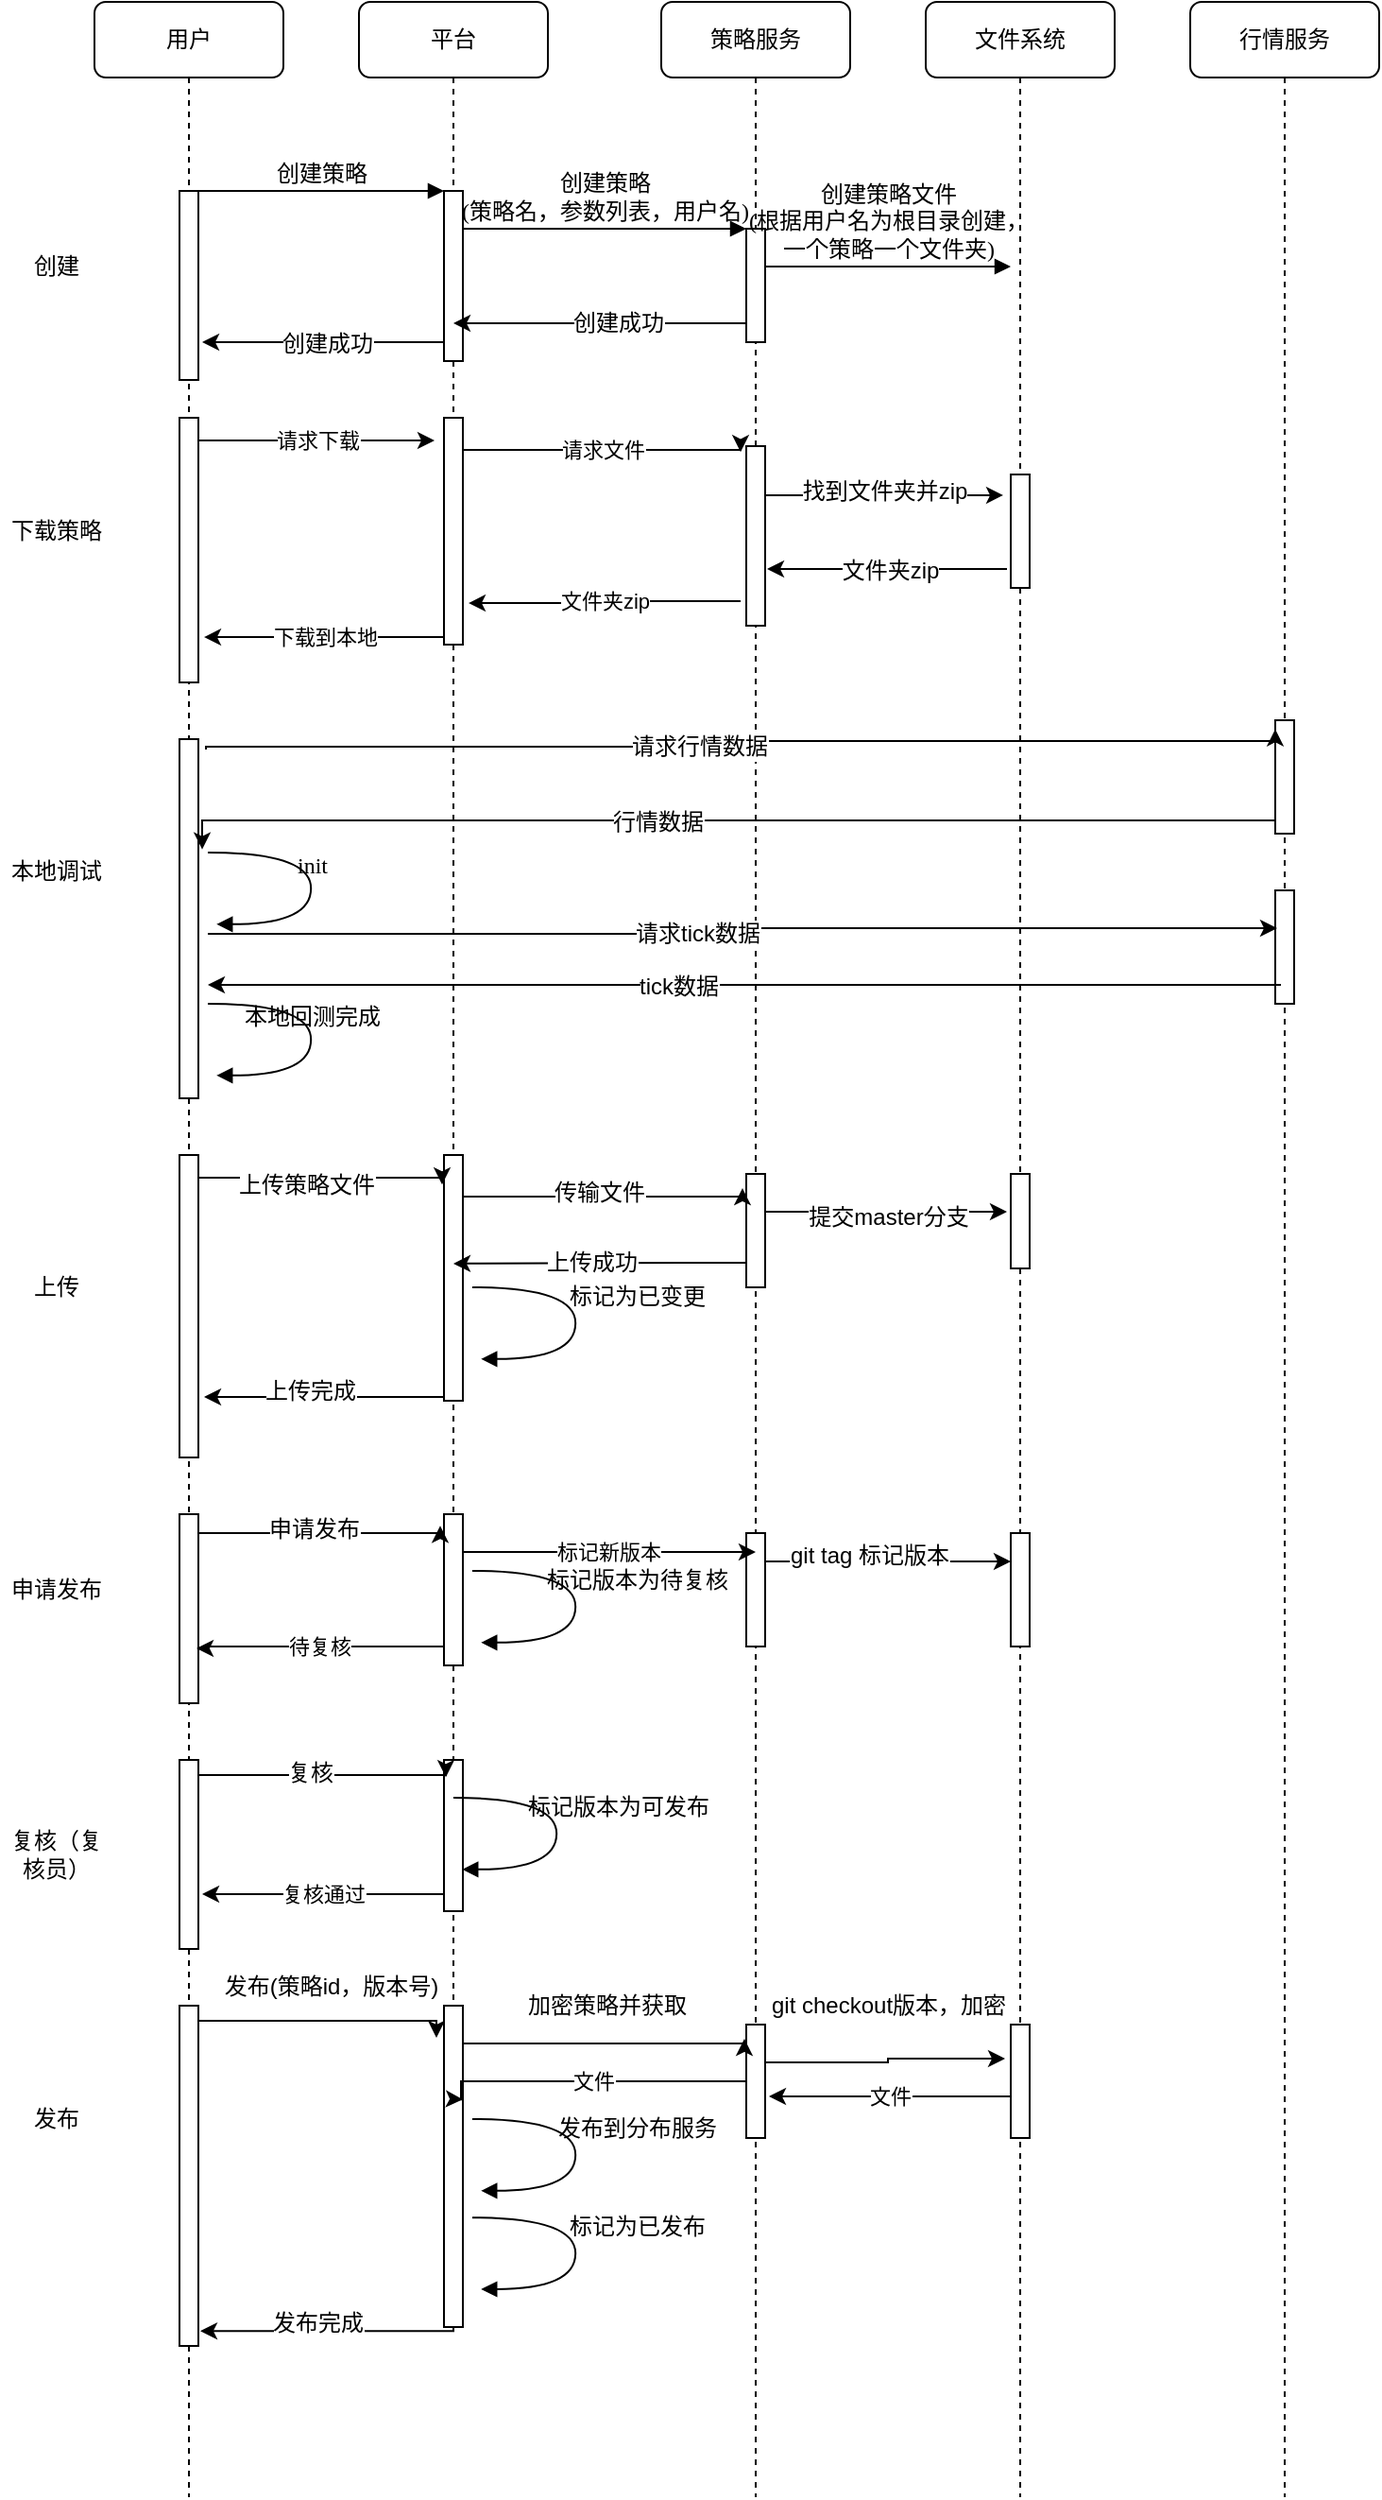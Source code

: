 <mxfile version="12.7.2" type="github">
  <diagram name="Page-1" id="13e1069c-82ec-6db2-03f1-153e76fe0fe0">
    <mxGraphModel dx="1295" dy="753" grid="1" gridSize="10" guides="1" tooltips="1" connect="1" arrows="1" fold="1" page="1" pageScale="1" pageWidth="1100" pageHeight="850" background="#ffffff" math="0" shadow="0">
      <root>
        <mxCell id="0" />
        <mxCell id="1" parent="0" />
        <mxCell id="7baba1c4bc27f4b0-2" value="平台" style="shape=umlLifeline;perimeter=lifelinePerimeter;whiteSpace=wrap;html=1;container=1;collapsible=0;recursiveResize=0;outlineConnect=0;rounded=1;shadow=0;comic=0;labelBackgroundColor=none;strokeWidth=1;fontFamily=Verdana;fontSize=12;align=center;" parent="1" vertex="1">
          <mxGeometry x="240" y="80" width="100" height="1230" as="geometry" />
        </mxCell>
        <mxCell id="7baba1c4bc27f4b0-10" value="" style="html=1;points=[];perimeter=orthogonalPerimeter;rounded=0;shadow=0;comic=0;labelBackgroundColor=none;strokeWidth=1;fontFamily=Verdana;fontSize=12;align=center;" parent="7baba1c4bc27f4b0-2" vertex="1">
          <mxGeometry x="45" y="100" width="10" height="90" as="geometry" />
        </mxCell>
        <mxCell id="Y-yH2sZbLb9cI7O1GI6r-6" value="" style="html=1;points=[];perimeter=orthogonalPerimeter;rounded=0;shadow=0;comic=0;labelBackgroundColor=none;strokeWidth=1;fontFamily=Verdana;fontSize=12;align=center;" vertex="1" parent="7baba1c4bc27f4b0-2">
          <mxGeometry x="45" y="220" width="10" height="120" as="geometry" />
        </mxCell>
        <mxCell id="Y-yH2sZbLb9cI7O1GI6r-46" value="" style="html=1;points=[];perimeter=orthogonalPerimeter;rounded=0;shadow=0;comic=0;labelBackgroundColor=none;strokeWidth=1;fontFamily=Verdana;fontSize=12;align=center;" vertex="1" parent="7baba1c4bc27f4b0-2">
          <mxGeometry x="45" y="610" width="10" height="130" as="geometry" />
        </mxCell>
        <mxCell id="Y-yH2sZbLb9cI7O1GI6r-64" value="" style="html=1;points=[];perimeter=orthogonalPerimeter;rounded=0;shadow=0;comic=0;labelBackgroundColor=none;strokeWidth=1;fontFamily=Verdana;fontSize=12;align=center;" vertex="1" parent="7baba1c4bc27f4b0-2">
          <mxGeometry x="45" y="800" width="10" height="80" as="geometry" />
        </mxCell>
        <mxCell id="Y-yH2sZbLb9cI7O1GI6r-73" value="" style="html=1;points=[];perimeter=orthogonalPerimeter;rounded=0;shadow=0;comic=0;labelBackgroundColor=none;strokeWidth=1;fontFamily=Verdana;fontSize=12;align=center;" vertex="1" parent="7baba1c4bc27f4b0-2">
          <mxGeometry x="45" y="930" width="10" height="80" as="geometry" />
        </mxCell>
        <mxCell id="Y-yH2sZbLb9cI7O1GI6r-85" value="" style="html=1;points=[];perimeter=orthogonalPerimeter;rounded=0;shadow=0;comic=0;labelBackgroundColor=none;strokeWidth=1;fontFamily=Verdana;fontSize=12;align=center;" vertex="1" parent="7baba1c4bc27f4b0-2">
          <mxGeometry x="45" y="1060" width="10" height="170" as="geometry" />
        </mxCell>
        <mxCell id="7baba1c4bc27f4b0-3" value="策略服务" style="shape=umlLifeline;perimeter=lifelinePerimeter;whiteSpace=wrap;html=1;container=1;collapsible=0;recursiveResize=0;outlineConnect=0;rounded=1;shadow=0;comic=0;labelBackgroundColor=none;strokeWidth=1;fontFamily=Verdana;fontSize=12;align=center;" parent="1" vertex="1">
          <mxGeometry x="400" y="80" width="100" height="1320" as="geometry" />
        </mxCell>
        <mxCell id="7baba1c4bc27f4b0-13" value="" style="html=1;points=[];perimeter=orthogonalPerimeter;rounded=0;shadow=0;comic=0;labelBackgroundColor=none;strokeWidth=1;fontFamily=Verdana;fontSize=12;align=center;" parent="7baba1c4bc27f4b0-3" vertex="1">
          <mxGeometry x="45" y="120" width="10" height="60" as="geometry" />
        </mxCell>
        <mxCell id="Y-yH2sZbLb9cI7O1GI6r-8" value="" style="html=1;points=[];perimeter=orthogonalPerimeter;rounded=0;shadow=0;comic=0;labelBackgroundColor=none;strokeWidth=1;fontFamily=Verdana;fontSize=12;align=center;" vertex="1" parent="7baba1c4bc27f4b0-3">
          <mxGeometry x="45" y="235" width="10" height="95" as="geometry" />
        </mxCell>
        <mxCell id="Y-yH2sZbLb9cI7O1GI6r-49" value="" style="html=1;points=[];perimeter=orthogonalPerimeter;rounded=0;shadow=0;comic=0;labelBackgroundColor=none;strokeWidth=1;fontFamily=Verdana;fontSize=12;align=center;" vertex="1" parent="7baba1c4bc27f4b0-3">
          <mxGeometry x="45" y="620" width="10" height="60" as="geometry" />
        </mxCell>
        <mxCell id="Y-yH2sZbLb9cI7O1GI6r-79" value="" style="html=1;points=[];perimeter=orthogonalPerimeter;rounded=0;shadow=0;comic=0;labelBackgroundColor=none;strokeWidth=1;fontFamily=Verdana;fontSize=12;align=center;" vertex="1" parent="7baba1c4bc27f4b0-3">
          <mxGeometry x="45" y="810" width="10" height="60" as="geometry" />
        </mxCell>
        <mxCell id="Y-yH2sZbLb9cI7O1GI6r-92" value="" style="html=1;points=[];perimeter=orthogonalPerimeter;rounded=0;shadow=0;comic=0;labelBackgroundColor=none;strokeWidth=1;fontFamily=Verdana;fontSize=12;align=center;" vertex="1" parent="7baba1c4bc27f4b0-3">
          <mxGeometry x="45" y="1070" width="10" height="60" as="geometry" />
        </mxCell>
        <mxCell id="7baba1c4bc27f4b0-4" value="文件系统" style="shape=umlLifeline;perimeter=lifelinePerimeter;whiteSpace=wrap;html=1;container=1;collapsible=0;recursiveResize=0;outlineConnect=0;rounded=1;shadow=0;comic=0;labelBackgroundColor=none;strokeWidth=1;fontFamily=Verdana;fontSize=12;align=center;" parent="1" vertex="1">
          <mxGeometry x="540" y="80" width="100" height="1320" as="geometry" />
        </mxCell>
        <mxCell id="Y-yH2sZbLb9cI7O1GI6r-12" value="" style="html=1;points=[];perimeter=orthogonalPerimeter;rounded=0;shadow=0;comic=0;labelBackgroundColor=none;strokeWidth=1;fontFamily=Verdana;fontSize=12;align=center;" vertex="1" parent="7baba1c4bc27f4b0-4">
          <mxGeometry x="45" y="250" width="10" height="60" as="geometry" />
        </mxCell>
        <mxCell id="Y-yH2sZbLb9cI7O1GI6r-54" value="" style="html=1;points=[];perimeter=orthogonalPerimeter;rounded=0;shadow=0;comic=0;labelBackgroundColor=none;strokeWidth=1;fontFamily=Verdana;fontSize=12;align=center;" vertex="1" parent="7baba1c4bc27f4b0-4">
          <mxGeometry x="45" y="620" width="10" height="50" as="geometry" />
        </mxCell>
        <mxCell id="Y-yH2sZbLb9cI7O1GI6r-81" value="" style="html=1;points=[];perimeter=orthogonalPerimeter;rounded=0;shadow=0;comic=0;labelBackgroundColor=none;strokeWidth=1;fontFamily=Verdana;fontSize=12;align=center;" vertex="1" parent="7baba1c4bc27f4b0-4">
          <mxGeometry x="45" y="810" width="10" height="60" as="geometry" />
        </mxCell>
        <mxCell id="Y-yH2sZbLb9cI7O1GI6r-97" value="" style="html=1;points=[];perimeter=orthogonalPerimeter;rounded=0;shadow=0;comic=0;labelBackgroundColor=none;strokeWidth=1;fontFamily=Verdana;fontSize=12;align=center;" vertex="1" parent="7baba1c4bc27f4b0-4">
          <mxGeometry x="45" y="1070" width="10" height="60" as="geometry" />
        </mxCell>
        <mxCell id="7baba1c4bc27f4b0-8" value="用户" style="shape=umlLifeline;perimeter=lifelinePerimeter;whiteSpace=wrap;html=1;container=1;collapsible=0;recursiveResize=0;outlineConnect=0;rounded=1;shadow=0;comic=0;labelBackgroundColor=none;strokeWidth=1;fontFamily=Verdana;fontSize=12;align=center;" parent="1" vertex="1">
          <mxGeometry x="100" y="80" width="100" height="1320" as="geometry" />
        </mxCell>
        <mxCell id="7baba1c4bc27f4b0-9" value="" style="html=1;points=[];perimeter=orthogonalPerimeter;rounded=0;shadow=0;comic=0;labelBackgroundColor=none;strokeWidth=1;fontFamily=Verdana;fontSize=12;align=center;" parent="7baba1c4bc27f4b0-8" vertex="1">
          <mxGeometry x="45" y="100" width="10" height="100" as="geometry" />
        </mxCell>
        <mxCell id="Y-yH2sZbLb9cI7O1GI6r-20" value="" style="html=1;points=[];perimeter=orthogonalPerimeter;rounded=0;shadow=0;comic=0;labelBackgroundColor=none;strokeWidth=1;fontFamily=Verdana;fontSize=12;align=center;" vertex="1" parent="7baba1c4bc27f4b0-8">
          <mxGeometry x="45" y="220" width="10" height="140" as="geometry" />
        </mxCell>
        <mxCell id="Y-yH2sZbLb9cI7O1GI6r-23" value="" style="html=1;points=[];perimeter=orthogonalPerimeter;rounded=0;shadow=0;comic=0;labelBackgroundColor=none;strokeWidth=1;fontFamily=Verdana;fontSize=12;align=center;" vertex="1" parent="7baba1c4bc27f4b0-8">
          <mxGeometry x="45" y="390" width="10" height="190" as="geometry" />
        </mxCell>
        <mxCell id="Y-yH2sZbLb9cI7O1GI6r-45" value="" style="html=1;points=[];perimeter=orthogonalPerimeter;rounded=0;shadow=0;comic=0;labelBackgroundColor=none;strokeWidth=1;fontFamily=Verdana;fontSize=12;align=center;" vertex="1" parent="7baba1c4bc27f4b0-8">
          <mxGeometry x="45" y="610" width="10" height="160" as="geometry" />
        </mxCell>
        <mxCell id="Y-yH2sZbLb9cI7O1GI6r-63" value="" style="html=1;points=[];perimeter=orthogonalPerimeter;rounded=0;shadow=0;comic=0;labelBackgroundColor=none;strokeWidth=1;fontFamily=Verdana;fontSize=12;align=center;" vertex="1" parent="7baba1c4bc27f4b0-8">
          <mxGeometry x="45" y="800" width="10" height="100" as="geometry" />
        </mxCell>
        <mxCell id="Y-yH2sZbLb9cI7O1GI6r-71" value="" style="html=1;points=[];perimeter=orthogonalPerimeter;rounded=0;shadow=0;comic=0;labelBackgroundColor=none;strokeWidth=1;fontFamily=Verdana;fontSize=12;align=center;" vertex="1" parent="7baba1c4bc27f4b0-8">
          <mxGeometry x="45" y="930" width="10" height="100" as="geometry" />
        </mxCell>
        <mxCell id="Y-yH2sZbLb9cI7O1GI6r-84" value="" style="html=1;points=[];perimeter=orthogonalPerimeter;rounded=0;shadow=0;comic=0;labelBackgroundColor=none;strokeWidth=1;fontFamily=Verdana;fontSize=12;align=center;" vertex="1" parent="7baba1c4bc27f4b0-8">
          <mxGeometry x="45" y="1060" width="10" height="180" as="geometry" />
        </mxCell>
        <mxCell id="7baba1c4bc27f4b0-17" value="创建策略文件&lt;br&gt;(根据用户名为根目录创建，&lt;br&gt;一个策略一个文件夹)" style="html=1;verticalAlign=bottom;endArrow=block;labelBackgroundColor=none;fontFamily=Verdana;fontSize=12;edgeStyle=elbowEdgeStyle;elbow=vertical;" parent="1" source="7baba1c4bc27f4b0-13" edge="1">
          <mxGeometry relative="1" as="geometry">
            <mxPoint x="510" y="220" as="sourcePoint" />
            <Array as="points">
              <mxPoint x="460" y="220" />
            </Array>
            <mxPoint x="585" y="220" as="targetPoint" />
          </mxGeometry>
        </mxCell>
        <mxCell id="7baba1c4bc27f4b0-11" value="创建策略" style="html=1;verticalAlign=bottom;endArrow=block;entryX=0;entryY=0;labelBackgroundColor=none;fontFamily=Verdana;fontSize=12;edgeStyle=elbowEdgeStyle;elbow=vertical;" parent="1" source="7baba1c4bc27f4b0-9" target="7baba1c4bc27f4b0-10" edge="1">
          <mxGeometry relative="1" as="geometry">
            <mxPoint x="220" y="190" as="sourcePoint" />
          </mxGeometry>
        </mxCell>
        <mxCell id="7baba1c4bc27f4b0-14" value="创建策略&lt;br&gt;(策略名，参数列表，用户名)" style="html=1;verticalAlign=bottom;endArrow=block;entryX=0;entryY=0;labelBackgroundColor=none;fontFamily=Verdana;fontSize=12;edgeStyle=elbowEdgeStyle;elbow=vertical;" parent="1" source="7baba1c4bc27f4b0-10" target="7baba1c4bc27f4b0-13" edge="1">
          <mxGeometry relative="1" as="geometry">
            <mxPoint x="370" y="200" as="sourcePoint" />
          </mxGeometry>
        </mxCell>
        <mxCell id="Y-yH2sZbLb9cI7O1GI6r-1" style="edgeStyle=orthogonalEdgeStyle;rounded=0;orthogonalLoop=1;jettySize=auto;html=1;" edge="1" parent="1" source="7baba1c4bc27f4b0-13" target="7baba1c4bc27f4b0-2">
          <mxGeometry relative="1" as="geometry">
            <Array as="points">
              <mxPoint x="420" y="250" />
              <mxPoint x="420" y="250" />
            </Array>
          </mxGeometry>
        </mxCell>
        <mxCell id="Y-yH2sZbLb9cI7O1GI6r-2" value="创建成功" style="text;html=1;align=center;verticalAlign=middle;resizable=0;points=[];labelBackgroundColor=#ffffff;" vertex="1" connectable="0" parent="Y-yH2sZbLb9cI7O1GI6r-1">
          <mxGeometry x="-0.113" relative="1" as="geometry">
            <mxPoint as="offset" />
          </mxGeometry>
        </mxCell>
        <mxCell id="Y-yH2sZbLb9cI7O1GI6r-3" style="edgeStyle=orthogonalEdgeStyle;rounded=0;orthogonalLoop=1;jettySize=auto;html=1;entryX=1.2;entryY=0.8;entryDx=0;entryDy=0;entryPerimeter=0;" edge="1" parent="1" source="7baba1c4bc27f4b0-10" target="7baba1c4bc27f4b0-9">
          <mxGeometry relative="1" as="geometry">
            <Array as="points">
              <mxPoint x="190" y="260" />
              <mxPoint x="190" y="260" />
            </Array>
          </mxGeometry>
        </mxCell>
        <mxCell id="Y-yH2sZbLb9cI7O1GI6r-4" value="创建成功" style="text;html=1;align=center;verticalAlign=middle;resizable=0;points=[];labelBackgroundColor=#ffffff;" vertex="1" connectable="0" parent="Y-yH2sZbLb9cI7O1GI6r-3">
          <mxGeometry x="-0.026" y="1" relative="1" as="geometry">
            <mxPoint as="offset" />
          </mxGeometry>
        </mxCell>
        <mxCell id="Y-yH2sZbLb9cI7O1GI6r-9" value="请求文件" style="edgeStyle=orthogonalEdgeStyle;rounded=0;orthogonalLoop=1;jettySize=auto;html=1;entryX=-0.3;entryY=0.033;entryDx=0;entryDy=0;entryPerimeter=0;" edge="1" parent="1" source="Y-yH2sZbLb9cI7O1GI6r-6" target="Y-yH2sZbLb9cI7O1GI6r-8">
          <mxGeometry relative="1" as="geometry">
            <Array as="points">
              <mxPoint x="330" y="317" />
              <mxPoint x="330" y="317" />
            </Array>
          </mxGeometry>
        </mxCell>
        <mxCell id="Y-yH2sZbLb9cI7O1GI6r-13" style="edgeStyle=orthogonalEdgeStyle;rounded=0;orthogonalLoop=1;jettySize=auto;html=1;entryX=-0.4;entryY=0.183;entryDx=0;entryDy=0;entryPerimeter=0;" edge="1" parent="1" source="Y-yH2sZbLb9cI7O1GI6r-8" target="Y-yH2sZbLb9cI7O1GI6r-12">
          <mxGeometry relative="1" as="geometry">
            <Array as="points">
              <mxPoint x="490" y="341" />
              <mxPoint x="490" y="341" />
            </Array>
          </mxGeometry>
        </mxCell>
        <mxCell id="Y-yH2sZbLb9cI7O1GI6r-14" value="找到文件夹并zip" style="text;html=1;align=center;verticalAlign=middle;resizable=0;points=[];labelBackgroundColor=#ffffff;" vertex="1" connectable="0" parent="Y-yH2sZbLb9cI7O1GI6r-13">
          <mxGeometry y="2" relative="1" as="geometry">
            <mxPoint as="offset" />
          </mxGeometry>
        </mxCell>
        <mxCell id="Y-yH2sZbLb9cI7O1GI6r-15" style="edgeStyle=orthogonalEdgeStyle;rounded=0;orthogonalLoop=1;jettySize=auto;html=1;entryX=1.1;entryY=0.684;entryDx=0;entryDy=0;entryPerimeter=0;exitX=-0.2;exitY=0.833;exitDx=0;exitDy=0;exitPerimeter=0;" edge="1" parent="1" source="Y-yH2sZbLb9cI7O1GI6r-12" target="Y-yH2sZbLb9cI7O1GI6r-8">
          <mxGeometry relative="1" as="geometry">
            <Array as="points" />
          </mxGeometry>
        </mxCell>
        <mxCell id="Y-yH2sZbLb9cI7O1GI6r-16" value="文件夹zip" style="text;html=1;align=center;verticalAlign=middle;resizable=0;points=[];labelBackgroundColor=#ffffff;" vertex="1" connectable="0" parent="Y-yH2sZbLb9cI7O1GI6r-15">
          <mxGeometry x="-0.024" y="1" relative="1" as="geometry">
            <mxPoint as="offset" />
          </mxGeometry>
        </mxCell>
        <mxCell id="Y-yH2sZbLb9cI7O1GI6r-17" value="文件夹zip" style="edgeStyle=orthogonalEdgeStyle;rounded=0;orthogonalLoop=1;jettySize=auto;html=1;entryX=1.3;entryY=0.817;entryDx=0;entryDy=0;entryPerimeter=0;exitX=-0.3;exitY=0.863;exitDx=0;exitDy=0;exitPerimeter=0;" edge="1" parent="1" source="Y-yH2sZbLb9cI7O1GI6r-8" target="Y-yH2sZbLb9cI7O1GI6r-6">
          <mxGeometry relative="1" as="geometry" />
        </mxCell>
        <mxCell id="Y-yH2sZbLb9cI7O1GI6r-21" value="请求下载" style="edgeStyle=orthogonalEdgeStyle;rounded=0;orthogonalLoop=1;jettySize=auto;html=1;entryX=-0.5;entryY=0.1;entryDx=0;entryDy=0;entryPerimeter=0;" edge="1" parent="1" source="Y-yH2sZbLb9cI7O1GI6r-20" target="Y-yH2sZbLb9cI7O1GI6r-6">
          <mxGeometry relative="1" as="geometry">
            <Array as="points">
              <mxPoint x="190" y="312" />
              <mxPoint x="190" y="312" />
            </Array>
          </mxGeometry>
        </mxCell>
        <mxCell id="Y-yH2sZbLb9cI7O1GI6r-22" value="下载到本地" style="edgeStyle=orthogonalEdgeStyle;rounded=0;orthogonalLoop=1;jettySize=auto;html=1;entryX=1.3;entryY=0.829;entryDx=0;entryDy=0;entryPerimeter=0;" edge="1" parent="1" source="Y-yH2sZbLb9cI7O1GI6r-6" target="Y-yH2sZbLb9cI7O1GI6r-20">
          <mxGeometry relative="1" as="geometry">
            <Array as="points">
              <mxPoint x="250" y="416" />
              <mxPoint x="250" y="416" />
            </Array>
          </mxGeometry>
        </mxCell>
        <mxCell id="Y-yH2sZbLb9cI7O1GI6r-25" value="行情服务" style="shape=umlLifeline;perimeter=lifelinePerimeter;whiteSpace=wrap;html=1;container=1;collapsible=0;recursiveResize=0;outlineConnect=0;rounded=1;shadow=0;comic=0;labelBackgroundColor=none;strokeWidth=1;fontFamily=Verdana;fontSize=12;align=center;" vertex="1" parent="1">
          <mxGeometry x="680" y="80" width="100" height="1320" as="geometry" />
        </mxCell>
        <mxCell id="Y-yH2sZbLb9cI7O1GI6r-27" value="" style="html=1;points=[];perimeter=orthogonalPerimeter;rounded=0;shadow=0;comic=0;labelBackgroundColor=none;strokeWidth=1;fontFamily=Verdana;fontSize=12;align=center;" vertex="1" parent="Y-yH2sZbLb9cI7O1GI6r-25">
          <mxGeometry x="45" y="380" width="10" height="60" as="geometry" />
        </mxCell>
        <mxCell id="Y-yH2sZbLb9cI7O1GI6r-42" value="" style="html=1;points=[];perimeter=orthogonalPerimeter;rounded=0;shadow=0;comic=0;labelBackgroundColor=none;strokeWidth=1;fontFamily=Verdana;fontSize=12;align=center;" vertex="1" parent="Y-yH2sZbLb9cI7O1GI6r-25">
          <mxGeometry x="45" y="470" width="10" height="60" as="geometry" />
        </mxCell>
        <mxCell id="Y-yH2sZbLb9cI7O1GI6r-28" value="创建" style="text;html=1;strokeColor=none;fillColor=none;align=center;verticalAlign=middle;whiteSpace=wrap;rounded=0;" vertex="1" parent="1">
          <mxGeometry x="60" y="210" width="40" height="20" as="geometry" />
        </mxCell>
        <mxCell id="Y-yH2sZbLb9cI7O1GI6r-31" value="下载策略" style="text;html=1;strokeColor=none;fillColor=none;align=center;verticalAlign=middle;whiteSpace=wrap;rounded=0;" vertex="1" parent="1">
          <mxGeometry x="50" y="350" width="60" height="20" as="geometry" />
        </mxCell>
        <mxCell id="Y-yH2sZbLb9cI7O1GI6r-32" value="本地调试" style="text;html=1;strokeColor=none;fillColor=none;align=center;verticalAlign=middle;whiteSpace=wrap;rounded=0;" vertex="1" parent="1">
          <mxGeometry x="50" y="530" width="60" height="20" as="geometry" />
        </mxCell>
        <mxCell id="Y-yH2sZbLb9cI7O1GI6r-33" style="edgeStyle=orthogonalEdgeStyle;rounded=0;orthogonalLoop=1;jettySize=auto;html=1;entryX=0;entryY=0.079;entryDx=0;entryDy=0;entryPerimeter=0;exitX=1.4;exitY=0.029;exitDx=0;exitDy=0;exitPerimeter=0;" edge="1" parent="1" source="Y-yH2sZbLb9cI7O1GI6r-23" target="Y-yH2sZbLb9cI7O1GI6r-27">
          <mxGeometry relative="1" as="geometry">
            <Array as="points">
              <mxPoint x="440" y="474" />
              <mxPoint x="440" y="471" />
            </Array>
          </mxGeometry>
        </mxCell>
        <mxCell id="Y-yH2sZbLb9cI7O1GI6r-34" value="请求行情数据" style="text;html=1;align=center;verticalAlign=middle;resizable=0;points=[];labelBackgroundColor=#ffffff;" vertex="1" connectable="0" parent="Y-yH2sZbLb9cI7O1GI6r-33">
          <mxGeometry x="-0.09" relative="1" as="geometry">
            <mxPoint as="offset" />
          </mxGeometry>
        </mxCell>
        <mxCell id="Y-yH2sZbLb9cI7O1GI6r-35" style="edgeStyle=orthogonalEdgeStyle;rounded=0;orthogonalLoop=1;jettySize=auto;html=1;entryX=1.2;entryY=0.307;entryDx=0;entryDy=0;entryPerimeter=0;" edge="1" parent="1" source="Y-yH2sZbLb9cI7O1GI6r-27" target="Y-yH2sZbLb9cI7O1GI6r-23">
          <mxGeometry relative="1" as="geometry">
            <Array as="points">
              <mxPoint x="580" y="513" />
              <mxPoint x="580" y="513" />
            </Array>
          </mxGeometry>
        </mxCell>
        <mxCell id="Y-yH2sZbLb9cI7O1GI6r-36" value="行情数据" style="text;html=1;align=center;verticalAlign=middle;resizable=0;points=[];labelBackgroundColor=#ffffff;" vertex="1" connectable="0" parent="Y-yH2sZbLb9cI7O1GI6r-35">
          <mxGeometry x="0.123" y="1" relative="1" as="geometry">
            <mxPoint as="offset" />
          </mxGeometry>
        </mxCell>
        <mxCell id="Y-yH2sZbLb9cI7O1GI6r-37" value="init" style="html=1;verticalAlign=bottom;endArrow=block;labelBackgroundColor=none;fontFamily=Verdana;fontSize=12;elbow=vertical;edgeStyle=orthogonalEdgeStyle;curved=1;entryX=1;entryY=0.286;entryPerimeter=0;exitX=1.038;exitY=0.345;exitPerimeter=0;" edge="1" parent="1">
          <mxGeometry relative="1" as="geometry">
            <mxPoint x="160.0" y="530.0" as="sourcePoint" />
            <mxPoint x="164.62" y="567.92" as="targetPoint" />
            <Array as="points">
              <mxPoint x="214.62" y="529.9" />
              <mxPoint x="214.62" y="567.9" />
            </Array>
          </mxGeometry>
        </mxCell>
        <mxCell id="Y-yH2sZbLb9cI7O1GI6r-38" style="edgeStyle=orthogonalEdgeStyle;rounded=0;orthogonalLoop=1;jettySize=auto;html=1;entryX=0;entryY=0.079;entryDx=0;entryDy=0;entryPerimeter=0;exitX=1.4;exitY=0.029;exitDx=0;exitDy=0;exitPerimeter=0;" edge="1" parent="1">
          <mxGeometry relative="1" as="geometry">
            <mxPoint x="160" y="573" as="sourcePoint" />
            <mxPoint x="726" y="570" as="targetPoint" />
            <Array as="points">
              <mxPoint x="441" y="572.94" />
              <mxPoint x="441" y="569.94" />
            </Array>
          </mxGeometry>
        </mxCell>
        <mxCell id="Y-yH2sZbLb9cI7O1GI6r-39" value="请求tick数据" style="text;html=1;align=center;verticalAlign=middle;resizable=0;points=[];labelBackgroundColor=#ffffff;" vertex="1" connectable="0" parent="Y-yH2sZbLb9cI7O1GI6r-38">
          <mxGeometry x="-0.09" relative="1" as="geometry">
            <mxPoint as="offset" />
          </mxGeometry>
        </mxCell>
        <mxCell id="Y-yH2sZbLb9cI7O1GI6r-40" style="edgeStyle=orthogonalEdgeStyle;rounded=0;orthogonalLoop=1;jettySize=auto;html=1;entryX=1.2;entryY=0.307;entryDx=0;entryDy=0;entryPerimeter=0;" edge="1" parent="1">
          <mxGeometry relative="1" as="geometry">
            <mxPoint x="728" y="600.02" as="sourcePoint" />
            <mxPoint x="160" y="600" as="targetPoint" />
            <Array as="points">
              <mxPoint x="583" y="600.02" />
              <mxPoint x="583" y="600.02" />
            </Array>
          </mxGeometry>
        </mxCell>
        <mxCell id="Y-yH2sZbLb9cI7O1GI6r-41" value="tick数据" style="text;html=1;align=center;verticalAlign=middle;resizable=0;points=[];labelBackgroundColor=#ffffff;" vertex="1" connectable="0" parent="Y-yH2sZbLb9cI7O1GI6r-40">
          <mxGeometry x="0.123" y="1" relative="1" as="geometry">
            <mxPoint as="offset" />
          </mxGeometry>
        </mxCell>
        <mxCell id="Y-yH2sZbLb9cI7O1GI6r-43" value="本地回测完成" style="html=1;verticalAlign=bottom;endArrow=block;labelBackgroundColor=none;fontFamily=Verdana;fontSize=12;elbow=vertical;edgeStyle=orthogonalEdgeStyle;curved=1;entryX=1;entryY=0.286;entryPerimeter=0;exitX=1.038;exitY=0.345;exitPerimeter=0;" edge="1" parent="1">
          <mxGeometry relative="1" as="geometry">
            <mxPoint x="160" y="610" as="sourcePoint" />
            <mxPoint x="164.62" y="647.92" as="targetPoint" />
            <Array as="points">
              <mxPoint x="214.62" y="609.9" />
              <mxPoint x="214.62" y="647.9" />
            </Array>
          </mxGeometry>
        </mxCell>
        <mxCell id="Y-yH2sZbLb9cI7O1GI6r-47" style="edgeStyle=orthogonalEdgeStyle;rounded=0;orthogonalLoop=1;jettySize=auto;html=1;entryX=-0.1;entryY=0.12;entryDx=0;entryDy=0;entryPerimeter=0;" edge="1" parent="1" source="Y-yH2sZbLb9cI7O1GI6r-45" target="Y-yH2sZbLb9cI7O1GI6r-46">
          <mxGeometry relative="1" as="geometry">
            <Array as="points">
              <mxPoint x="190" y="702" />
              <mxPoint x="190" y="702" />
            </Array>
          </mxGeometry>
        </mxCell>
        <mxCell id="Y-yH2sZbLb9cI7O1GI6r-48" value="上传策略文件" style="text;html=1;align=center;verticalAlign=middle;resizable=0;points=[];labelBackgroundColor=#ffffff;" vertex="1" connectable="0" parent="Y-yH2sZbLb9cI7O1GI6r-47">
          <mxGeometry x="-0.147" y="-4" relative="1" as="geometry">
            <mxPoint as="offset" />
          </mxGeometry>
        </mxCell>
        <mxCell id="Y-yH2sZbLb9cI7O1GI6r-51" style="edgeStyle=orthogonalEdgeStyle;rounded=0;orthogonalLoop=1;jettySize=auto;html=1;entryX=-0.2;entryY=0.126;entryDx=0;entryDy=0;entryPerimeter=0;" edge="1" parent="1" source="Y-yH2sZbLb9cI7O1GI6r-46" target="Y-yH2sZbLb9cI7O1GI6r-49">
          <mxGeometry relative="1" as="geometry">
            <Array as="points">
              <mxPoint x="390" y="712" />
              <mxPoint x="390" y="712" />
            </Array>
          </mxGeometry>
        </mxCell>
        <mxCell id="Y-yH2sZbLb9cI7O1GI6r-52" value="传输文件" style="text;html=1;align=center;verticalAlign=middle;resizable=0;points=[];labelBackgroundColor=#ffffff;" vertex="1" connectable="0" parent="Y-yH2sZbLb9cI7O1GI6r-51">
          <mxGeometry x="0.284" y="26" relative="1" as="geometry">
            <mxPoint x="-26" y="24" as="offset" />
          </mxGeometry>
        </mxCell>
        <mxCell id="Y-yH2sZbLb9cI7O1GI6r-55" style="edgeStyle=orthogonalEdgeStyle;rounded=0;orthogonalLoop=1;jettySize=auto;html=1;entryX=-0.2;entryY=0.4;entryDx=0;entryDy=0;entryPerimeter=0;" edge="1" parent="1" source="Y-yH2sZbLb9cI7O1GI6r-49" target="Y-yH2sZbLb9cI7O1GI6r-54">
          <mxGeometry relative="1" as="geometry">
            <Array as="points">
              <mxPoint x="490" y="720" />
              <mxPoint x="490" y="720" />
            </Array>
          </mxGeometry>
        </mxCell>
        <mxCell id="Y-yH2sZbLb9cI7O1GI6r-56" value="提交master分支" style="text;html=1;align=center;verticalAlign=middle;resizable=0;points=[];labelBackgroundColor=#ffffff;" vertex="1" connectable="0" parent="Y-yH2sZbLb9cI7O1GI6r-55">
          <mxGeometry x="0.016" y="-3" relative="1" as="geometry">
            <mxPoint as="offset" />
          </mxGeometry>
        </mxCell>
        <mxCell id="Y-yH2sZbLb9cI7O1GI6r-57" style="edgeStyle=orthogonalEdgeStyle;rounded=0;orthogonalLoop=1;jettySize=auto;html=1;entryX=0.5;entryY=0.442;entryDx=0;entryDy=0;entryPerimeter=0;" edge="1" parent="1" source="Y-yH2sZbLb9cI7O1GI6r-49" target="Y-yH2sZbLb9cI7O1GI6r-46">
          <mxGeometry relative="1" as="geometry">
            <Array as="points">
              <mxPoint x="410" y="747" />
              <mxPoint x="410" y="747" />
            </Array>
          </mxGeometry>
        </mxCell>
        <mxCell id="Y-yH2sZbLb9cI7O1GI6r-58" value="上传成功" style="text;html=1;align=center;verticalAlign=middle;resizable=0;points=[];labelBackgroundColor=#ffffff;" vertex="1" connectable="0" parent="Y-yH2sZbLb9cI7O1GI6r-57">
          <mxGeometry x="0.078" relative="1" as="geometry">
            <mxPoint x="1" as="offset" />
          </mxGeometry>
        </mxCell>
        <mxCell id="Y-yH2sZbLb9cI7O1GI6r-59" value="标记为已变更" style="html=1;verticalAlign=bottom;endArrow=block;labelBackgroundColor=none;fontFamily=Verdana;fontSize=12;elbow=vertical;edgeStyle=orthogonalEdgeStyle;curved=1;entryX=1;entryY=0.286;entryPerimeter=0;exitX=1.038;exitY=0.345;exitPerimeter=0;" edge="1" parent="1">
          <mxGeometry x="0.298" y="-17" relative="1" as="geometry">
            <mxPoint x="300" y="760" as="sourcePoint" />
            <mxPoint x="304.62" y="797.92" as="targetPoint" />
            <Array as="points">
              <mxPoint x="354.62" y="759.9" />
              <mxPoint x="354.62" y="797.9" />
            </Array>
            <mxPoint x="32" y="-7" as="offset" />
          </mxGeometry>
        </mxCell>
        <mxCell id="Y-yH2sZbLb9cI7O1GI6r-60" style="edgeStyle=orthogonalEdgeStyle;rounded=0;orthogonalLoop=1;jettySize=auto;html=1;entryX=1.3;entryY=0.8;entryDx=0;entryDy=0;entryPerimeter=0;" edge="1" parent="1" source="Y-yH2sZbLb9cI7O1GI6r-46" target="Y-yH2sZbLb9cI7O1GI6r-45">
          <mxGeometry relative="1" as="geometry">
            <Array as="points">
              <mxPoint x="240" y="818" />
              <mxPoint x="240" y="818" />
            </Array>
          </mxGeometry>
        </mxCell>
        <mxCell id="Y-yH2sZbLb9cI7O1GI6r-61" value="上传完成" style="text;html=1;align=center;verticalAlign=middle;resizable=0;points=[];labelBackgroundColor=#ffffff;" vertex="1" connectable="0" parent="Y-yH2sZbLb9cI7O1GI6r-60">
          <mxGeometry x="0.118" y="-3" relative="1" as="geometry">
            <mxPoint as="offset" />
          </mxGeometry>
        </mxCell>
        <mxCell id="Y-yH2sZbLb9cI7O1GI6r-62" value="上传" style="text;html=1;strokeColor=none;fillColor=none;align=center;verticalAlign=middle;whiteSpace=wrap;rounded=0;" vertex="1" parent="1">
          <mxGeometry x="50" y="750" width="60" height="20" as="geometry" />
        </mxCell>
        <mxCell id="Y-yH2sZbLb9cI7O1GI6r-66" style="edgeStyle=orthogonalEdgeStyle;rounded=0;orthogonalLoop=1;jettySize=auto;html=1;entryX=-0.2;entryY=0.077;entryDx=0;entryDy=0;entryPerimeter=0;" edge="1" parent="1" source="Y-yH2sZbLb9cI7O1GI6r-63" target="Y-yH2sZbLb9cI7O1GI6r-64">
          <mxGeometry relative="1" as="geometry">
            <Array as="points">
              <mxPoint x="190" y="890" />
              <mxPoint x="190" y="890" />
            </Array>
          </mxGeometry>
        </mxCell>
        <mxCell id="Y-yH2sZbLb9cI7O1GI6r-67" value="申请发布" style="text;html=1;align=center;verticalAlign=middle;resizable=0;points=[];labelBackgroundColor=#ffffff;" vertex="1" connectable="0" parent="Y-yH2sZbLb9cI7O1GI6r-66">
          <mxGeometry x="-0.078" y="2" relative="1" as="geometry">
            <mxPoint as="offset" />
          </mxGeometry>
        </mxCell>
        <mxCell id="Y-yH2sZbLb9cI7O1GI6r-68" value="申请发布" style="text;html=1;strokeColor=none;fillColor=none;align=center;verticalAlign=middle;whiteSpace=wrap;rounded=0;" vertex="1" parent="1">
          <mxGeometry x="50" y="910" width="60" height="20" as="geometry" />
        </mxCell>
        <mxCell id="Y-yH2sZbLb9cI7O1GI6r-69" value="标记版本为待复核" style="html=1;verticalAlign=bottom;endArrow=block;labelBackgroundColor=none;fontFamily=Verdana;fontSize=12;elbow=vertical;edgeStyle=orthogonalEdgeStyle;curved=1;entryX=1;entryY=0.286;entryPerimeter=0;exitX=1.038;exitY=0.345;exitPerimeter=0;" edge="1" parent="1">
          <mxGeometry x="0.298" y="-17" relative="1" as="geometry">
            <mxPoint x="300" y="910" as="sourcePoint" />
            <mxPoint x="304.62" y="947.92" as="targetPoint" />
            <Array as="points">
              <mxPoint x="354.62" y="909.9" />
              <mxPoint x="354.62" y="947.9" />
            </Array>
            <mxPoint x="32" y="-7" as="offset" />
          </mxGeometry>
        </mxCell>
        <mxCell id="Y-yH2sZbLb9cI7O1GI6r-70" value="待复核" style="edgeStyle=orthogonalEdgeStyle;rounded=0;orthogonalLoop=1;jettySize=auto;html=1;entryX=0.9;entryY=0.71;entryDx=0;entryDy=0;entryPerimeter=0;" edge="1" parent="1" source="Y-yH2sZbLb9cI7O1GI6r-64" target="Y-yH2sZbLb9cI7O1GI6r-63">
          <mxGeometry relative="1" as="geometry">
            <Array as="points">
              <mxPoint x="159" y="950" />
              <mxPoint x="159" y="951" />
            </Array>
          </mxGeometry>
        </mxCell>
        <mxCell id="Y-yH2sZbLb9cI7O1GI6r-72" value="复核（复核员）" style="text;html=1;strokeColor=none;fillColor=none;align=center;verticalAlign=middle;whiteSpace=wrap;rounded=0;" vertex="1" parent="1">
          <mxGeometry x="50" y="1050" width="60" height="20" as="geometry" />
        </mxCell>
        <mxCell id="Y-yH2sZbLb9cI7O1GI6r-74" style="edgeStyle=orthogonalEdgeStyle;rounded=0;orthogonalLoop=1;jettySize=auto;html=1;entryX=0.1;entryY=0.114;entryDx=0;entryDy=0;entryPerimeter=0;" edge="1" parent="1" source="Y-yH2sZbLb9cI7O1GI6r-71" target="Y-yH2sZbLb9cI7O1GI6r-73">
          <mxGeometry relative="1" as="geometry">
            <Array as="points">
              <mxPoint x="286" y="1018" />
            </Array>
          </mxGeometry>
        </mxCell>
        <mxCell id="Y-yH2sZbLb9cI7O1GI6r-75" value="复核" style="text;html=1;align=center;verticalAlign=middle;resizable=0;points=[];labelBackgroundColor=#ffffff;" vertex="1" connectable="0" parent="Y-yH2sZbLb9cI7O1GI6r-74">
          <mxGeometry x="-0.115" y="1" relative="1" as="geometry">
            <mxPoint as="offset" />
          </mxGeometry>
        </mxCell>
        <mxCell id="Y-yH2sZbLb9cI7O1GI6r-77" value="标记版本为可发布" style="html=1;verticalAlign=bottom;endArrow=block;labelBackgroundColor=none;fontFamily=Verdana;fontSize=12;elbow=vertical;edgeStyle=orthogonalEdgeStyle;curved=1;entryX=1;entryY=0.286;entryPerimeter=0;exitX=1.038;exitY=0.345;exitPerimeter=0;" edge="1" parent="1">
          <mxGeometry x="0.298" y="-17" relative="1" as="geometry">
            <mxPoint x="290" y="1030" as="sourcePoint" />
            <mxPoint x="294.62" y="1067.92" as="targetPoint" />
            <Array as="points">
              <mxPoint x="344.62" y="1029.9" />
              <mxPoint x="344.62" y="1067.9" />
            </Array>
            <mxPoint x="32" y="-7" as="offset" />
          </mxGeometry>
        </mxCell>
        <mxCell id="Y-yH2sZbLb9cI7O1GI6r-78" value="复核通过" style="edgeStyle=orthogonalEdgeStyle;rounded=0;orthogonalLoop=1;jettySize=auto;html=1;entryX=1.2;entryY=0.71;entryDx=0;entryDy=0;entryPerimeter=0;" edge="1" parent="1" source="Y-yH2sZbLb9cI7O1GI6r-73" target="Y-yH2sZbLb9cI7O1GI6r-71">
          <mxGeometry relative="1" as="geometry">
            <Array as="points">
              <mxPoint x="260" y="1081" />
              <mxPoint x="260" y="1081" />
            </Array>
          </mxGeometry>
        </mxCell>
        <mxCell id="Y-yH2sZbLb9cI7O1GI6r-80" value="标记新版本" style="edgeStyle=orthogonalEdgeStyle;rounded=0;orthogonalLoop=1;jettySize=auto;html=1;entryX=0.5;entryY=0.167;entryDx=0;entryDy=0;entryPerimeter=0;" edge="1" parent="1" source="Y-yH2sZbLb9cI7O1GI6r-64" target="Y-yH2sZbLb9cI7O1GI6r-79">
          <mxGeometry relative="1" as="geometry">
            <Array as="points">
              <mxPoint x="330" y="900" />
              <mxPoint x="330" y="900" />
            </Array>
          </mxGeometry>
        </mxCell>
        <mxCell id="Y-yH2sZbLb9cI7O1GI6r-82" style="edgeStyle=orthogonalEdgeStyle;rounded=0;orthogonalLoop=1;jettySize=auto;html=1;entryX=0;entryY=0.25;entryDx=0;entryDy=0;entryPerimeter=0;" edge="1" parent="1" source="Y-yH2sZbLb9cI7O1GI6r-79" target="Y-yH2sZbLb9cI7O1GI6r-81">
          <mxGeometry relative="1" as="geometry">
            <Array as="points">
              <mxPoint x="490" y="905" />
              <mxPoint x="490" y="905" />
            </Array>
          </mxGeometry>
        </mxCell>
        <mxCell id="Y-yH2sZbLb9cI7O1GI6r-83" value="git tag 标记版本" style="text;html=1;align=center;verticalAlign=middle;resizable=0;points=[];labelBackgroundColor=#ffffff;" vertex="1" connectable="0" parent="Y-yH2sZbLb9cI7O1GI6r-82">
          <mxGeometry x="-0.154" y="3" relative="1" as="geometry">
            <mxPoint as="offset" />
          </mxGeometry>
        </mxCell>
        <mxCell id="Y-yH2sZbLb9cI7O1GI6r-86" value="发布" style="text;html=1;strokeColor=none;fillColor=none;align=center;verticalAlign=middle;whiteSpace=wrap;rounded=0;" vertex="1" parent="1">
          <mxGeometry x="50" y="1190" width="60" height="20" as="geometry" />
        </mxCell>
        <mxCell id="Y-yH2sZbLb9cI7O1GI6r-89" style="edgeStyle=orthogonalEdgeStyle;rounded=0;orthogonalLoop=1;jettySize=auto;html=1;entryX=-0.4;entryY=0.1;entryDx=0;entryDy=0;entryPerimeter=0;" edge="1" parent="1" source="Y-yH2sZbLb9cI7O1GI6r-84" target="Y-yH2sZbLb9cI7O1GI6r-85">
          <mxGeometry relative="1" as="geometry">
            <Array as="points">
              <mxPoint x="190" y="1148" />
              <mxPoint x="190" y="1148" />
            </Array>
          </mxGeometry>
        </mxCell>
        <mxCell id="Y-yH2sZbLb9cI7O1GI6r-91" value="发布(策略id，版本号)" style="text;html=1;align=center;verticalAlign=middle;resizable=0;points=[];labelBackgroundColor=#ffffff;" vertex="1" connectable="0" parent="Y-yH2sZbLb9cI7O1GI6r-89">
          <mxGeometry x="-0.048" y="1" relative="1" as="geometry">
            <mxPoint x="5" y="-17" as="offset" />
          </mxGeometry>
        </mxCell>
        <mxCell id="Y-yH2sZbLb9cI7O1GI6r-93" style="edgeStyle=orthogonalEdgeStyle;rounded=0;orthogonalLoop=1;jettySize=auto;html=1;entryX=-0.1;entryY=0.125;entryDx=0;entryDy=0;entryPerimeter=0;" edge="1" parent="1" source="Y-yH2sZbLb9cI7O1GI6r-85" target="Y-yH2sZbLb9cI7O1GI6r-92">
          <mxGeometry relative="1" as="geometry">
            <Array as="points">
              <mxPoint x="340" y="1160" />
              <mxPoint x="340" y="1160" />
            </Array>
          </mxGeometry>
        </mxCell>
        <mxCell id="Y-yH2sZbLb9cI7O1GI6r-94" value="加密策略并获取" style="text;html=1;align=center;verticalAlign=middle;resizable=0;points=[];labelBackgroundColor=#ffffff;" vertex="1" connectable="0" parent="Y-yH2sZbLb9cI7O1GI6r-93">
          <mxGeometry x="-0.154" y="1" relative="1" as="geometry">
            <mxPoint x="12" y="-19" as="offset" />
          </mxGeometry>
        </mxCell>
        <mxCell id="Y-yH2sZbLb9cI7O1GI6r-96" value="文件" style="edgeStyle=orthogonalEdgeStyle;rounded=0;orthogonalLoop=1;jettySize=auto;html=1;entryX=1;entryY=0.292;entryDx=0;entryDy=0;entryPerimeter=0;" edge="1" parent="1" source="Y-yH2sZbLb9cI7O1GI6r-92" target="Y-yH2sZbLb9cI7O1GI6r-85">
          <mxGeometry relative="1" as="geometry">
            <Array as="points">
              <mxPoint x="294" y="1180" />
            </Array>
          </mxGeometry>
        </mxCell>
        <mxCell id="Y-yH2sZbLb9cI7O1GI6r-98" style="edgeStyle=orthogonalEdgeStyle;rounded=0;orthogonalLoop=1;jettySize=auto;html=1;entryX=-0.3;entryY=0.3;entryDx=0;entryDy=0;entryPerimeter=0;" edge="1" parent="1" source="Y-yH2sZbLb9cI7O1GI6r-92" target="Y-yH2sZbLb9cI7O1GI6r-97">
          <mxGeometry relative="1" as="geometry">
            <Array as="points">
              <mxPoint x="520" y="1170" />
              <mxPoint x="520" y="1168" />
            </Array>
          </mxGeometry>
        </mxCell>
        <mxCell id="Y-yH2sZbLb9cI7O1GI6r-99" value="git checkout版本，加密" style="text;html=1;align=center;verticalAlign=middle;resizable=0;points=[];labelBackgroundColor=#ffffff;" vertex="1" connectable="0" parent="Y-yH2sZbLb9cI7O1GI6r-98">
          <mxGeometry x="-0.194" y="-1" relative="1" as="geometry">
            <mxPoint x="13" y="-31" as="offset" />
          </mxGeometry>
        </mxCell>
        <mxCell id="Y-yH2sZbLb9cI7O1GI6r-100" value="文件" style="edgeStyle=orthogonalEdgeStyle;rounded=0;orthogonalLoop=1;jettySize=auto;html=1;entryX=1.2;entryY=0.633;entryDx=0;entryDy=0;entryPerimeter=0;" edge="1" parent="1" source="Y-yH2sZbLb9cI7O1GI6r-97" target="Y-yH2sZbLb9cI7O1GI6r-92">
          <mxGeometry relative="1" as="geometry">
            <Array as="points">
              <mxPoint x="550" y="1188" />
              <mxPoint x="550" y="1188" />
            </Array>
          </mxGeometry>
        </mxCell>
        <mxCell id="Y-yH2sZbLb9cI7O1GI6r-101" value="发布到分布服务" style="html=1;verticalAlign=bottom;endArrow=block;labelBackgroundColor=none;fontFamily=Verdana;fontSize=12;elbow=vertical;edgeStyle=orthogonalEdgeStyle;curved=1;entryX=1;entryY=0.286;entryPerimeter=0;exitX=1.038;exitY=0.345;exitPerimeter=0;" edge="1" parent="1">
          <mxGeometry x="0.298" y="-17" relative="1" as="geometry">
            <mxPoint x="300" y="1200" as="sourcePoint" />
            <mxPoint x="304.62" y="1237.92" as="targetPoint" />
            <Array as="points">
              <mxPoint x="354.62" y="1199.9" />
              <mxPoint x="354.62" y="1237.9" />
            </Array>
            <mxPoint x="32" y="-7" as="offset" />
          </mxGeometry>
        </mxCell>
        <mxCell id="Y-yH2sZbLb9cI7O1GI6r-102" value="标记为已发布" style="html=1;verticalAlign=bottom;endArrow=block;labelBackgroundColor=none;fontFamily=Verdana;fontSize=12;elbow=vertical;edgeStyle=orthogonalEdgeStyle;curved=1;entryX=1;entryY=0.286;entryPerimeter=0;exitX=1.038;exitY=0.345;exitPerimeter=0;" edge="1" parent="1">
          <mxGeometry x="0.298" y="-17" relative="1" as="geometry">
            <mxPoint x="300" y="1252.08" as="sourcePoint" />
            <mxPoint x="304.62" y="1290" as="targetPoint" />
            <Array as="points">
              <mxPoint x="354.62" y="1251.98" />
              <mxPoint x="354.62" y="1289.98" />
            </Array>
            <mxPoint x="32" y="-7" as="offset" />
          </mxGeometry>
        </mxCell>
        <mxCell id="Y-yH2sZbLb9cI7O1GI6r-103" style="edgeStyle=orthogonalEdgeStyle;rounded=0;orthogonalLoop=1;jettySize=auto;html=1;entryX=1.1;entryY=0.956;entryDx=0;entryDy=0;entryPerimeter=0;" edge="1" parent="1" source="Y-yH2sZbLb9cI7O1GI6r-85" target="Y-yH2sZbLb9cI7O1GI6r-84">
          <mxGeometry relative="1" as="geometry">
            <Array as="points">
              <mxPoint x="290" y="1312" />
            </Array>
          </mxGeometry>
        </mxCell>
        <mxCell id="Y-yH2sZbLb9cI7O1GI6r-104" value="发布完成" style="text;html=1;align=center;verticalAlign=middle;resizable=0;points=[];labelBackgroundColor=#ffffff;" vertex="1" connectable="0" parent="Y-yH2sZbLb9cI7O1GI6r-103">
          <mxGeometry x="0.089" y="-4" relative="1" as="geometry">
            <mxPoint as="offset" />
          </mxGeometry>
        </mxCell>
      </root>
    </mxGraphModel>
  </diagram>
</mxfile>
